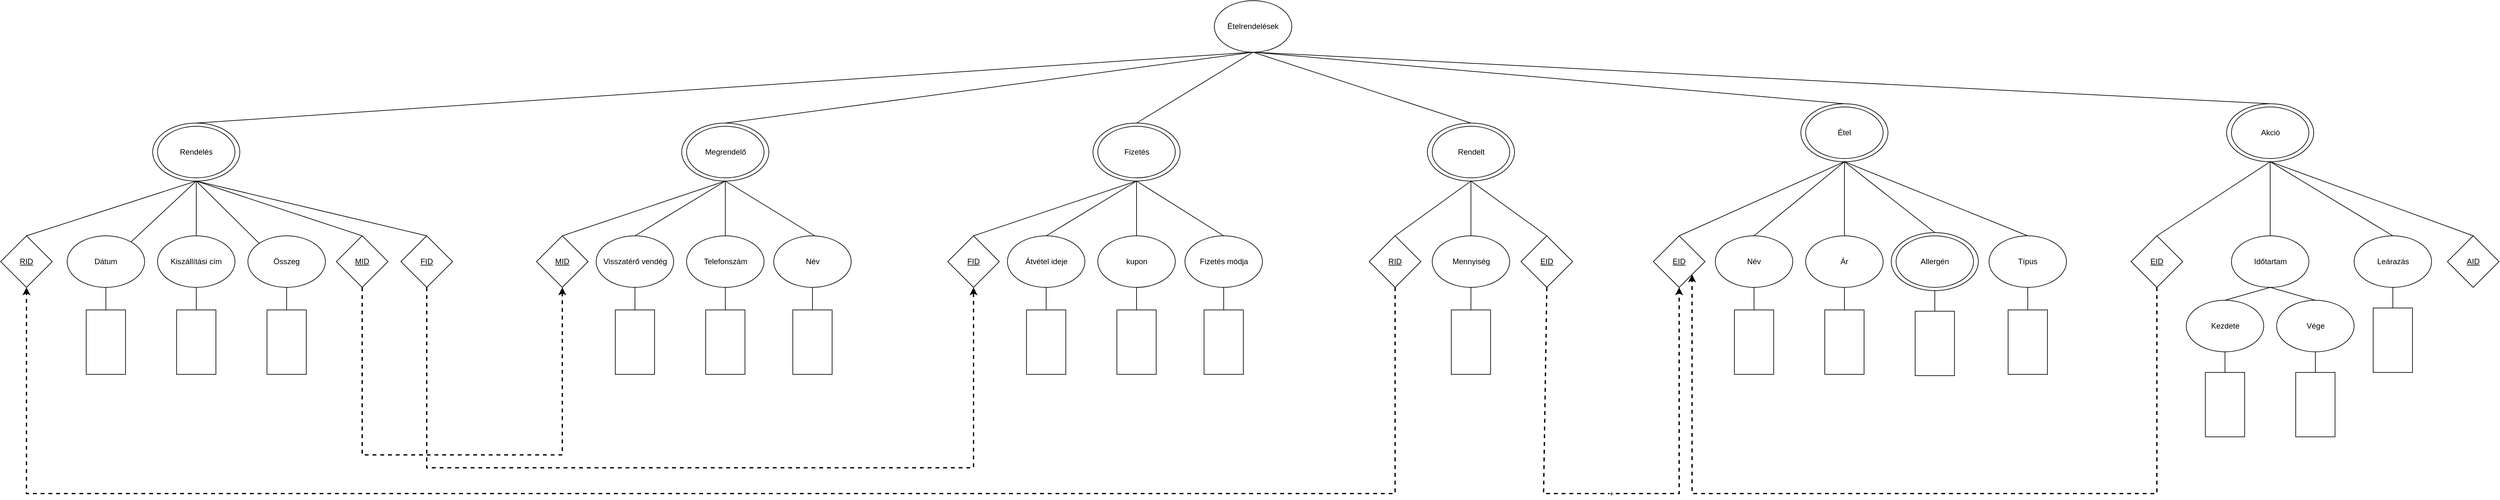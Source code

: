 <mxfile version="20.6.0" type="device"><diagram id="2_RLVBGcPwZFxn247dHp" name="1 oldal"><mxGraphModel dx="3027" dy="1338" grid="1" gridSize="10" guides="1" tooltips="1" connect="1" arrows="1" fold="1" page="1" pageScale="1" pageWidth="827" pageHeight="1169" math="0" shadow="0"><root><mxCell id="0"/><mxCell id="1" parent="0"/><mxCell id="N9Ak9gtg5sEQ_nluckgj-37" value="" style="ellipse;whiteSpace=wrap;html=1;" parent="1" vertex="1"><mxGeometry x="2288.5" y="430" width="135" height="90" as="geometry"/></mxCell><mxCell id="N9Ak9gtg5sEQ_nluckgj-6" value="Ételrendelések" style="ellipse;whiteSpace=wrap;html=1;" parent="1" vertex="1"><mxGeometry x="1240" y="70" width="120" height="80" as="geometry"/></mxCell><mxCell id="N9Ak9gtg5sEQ_nluckgj-12" value="" style="group" parent="1" vertex="1" connectable="0"><mxGeometry x="2148.5" y="230" width="135" height="90" as="geometry"/></mxCell><mxCell id="N9Ak9gtg5sEQ_nluckgj-7" value="" style="ellipse;whiteSpace=wrap;html=1;" parent="N9Ak9gtg5sEQ_nluckgj-12" vertex="1"><mxGeometry width="135" height="90" as="geometry"/></mxCell><mxCell id="N9Ak9gtg5sEQ_nluckgj-2" value="Étel" style="ellipse;whiteSpace=wrap;html=1;" parent="N9Ak9gtg5sEQ_nluckgj-12" vertex="1"><mxGeometry x="7.5" y="5" width="120" height="80" as="geometry"/></mxCell><mxCell id="N9Ak9gtg5sEQ_nluckgj-13" value="" style="group" parent="1" vertex="1" connectable="0"><mxGeometry x="-404.5" y="260" width="135" height="90" as="geometry"/></mxCell><mxCell id="N9Ak9gtg5sEQ_nluckgj-8" value="" style="ellipse;whiteSpace=wrap;html=1;" parent="N9Ak9gtg5sEQ_nluckgj-13" vertex="1"><mxGeometry width="135" height="90" as="geometry"/></mxCell><mxCell id="N9Ak9gtg5sEQ_nluckgj-1" value="Rendelés" style="ellipse;whiteSpace=wrap;html=1;" parent="N9Ak9gtg5sEQ_nluckgj-13" vertex="1"><mxGeometry x="7.5" y="5" width="120" height="80" as="geometry"/></mxCell><mxCell id="N9Ak9gtg5sEQ_nluckgj-14" value="" style="group" parent="1" vertex="1" connectable="0"><mxGeometry x="2808" y="230" width="135" height="90" as="geometry"/></mxCell><mxCell id="N9Ak9gtg5sEQ_nluckgj-9" value="" style="ellipse;whiteSpace=wrap;html=1;" parent="N9Ak9gtg5sEQ_nluckgj-14" vertex="1"><mxGeometry width="135" height="90" as="geometry"/></mxCell><mxCell id="N9Ak9gtg5sEQ_nluckgj-3" value="Akció" style="ellipse;whiteSpace=wrap;html=1;" parent="N9Ak9gtg5sEQ_nluckgj-14" vertex="1"><mxGeometry x="7.5" y="5" width="120" height="80" as="geometry"/></mxCell><mxCell id="N9Ak9gtg5sEQ_nluckgj-15" value="" style="group" parent="1" vertex="1" connectable="0"><mxGeometry x="1052" y="260" width="135" height="90" as="geometry"/></mxCell><mxCell id="N9Ak9gtg5sEQ_nluckgj-10" value="" style="ellipse;whiteSpace=wrap;html=1;" parent="N9Ak9gtg5sEQ_nluckgj-15" vertex="1"><mxGeometry width="135" height="90" as="geometry"/></mxCell><mxCell id="N9Ak9gtg5sEQ_nluckgj-4" value="Fizetés" style="ellipse;whiteSpace=wrap;html=1;" parent="N9Ak9gtg5sEQ_nluckgj-15" vertex="1"><mxGeometry x="7.5" y="5" width="120" height="80" as="geometry"/></mxCell><mxCell id="N9Ak9gtg5sEQ_nluckgj-16" value="" style="group" parent="1" vertex="1" connectable="0"><mxGeometry x="415" y="260" width="135" height="90" as="geometry"/></mxCell><mxCell id="N9Ak9gtg5sEQ_nluckgj-11" value="" style="ellipse;whiteSpace=wrap;html=1;" parent="N9Ak9gtg5sEQ_nluckgj-16" vertex="1"><mxGeometry width="135" height="90" as="geometry"/></mxCell><mxCell id="N9Ak9gtg5sEQ_nluckgj-5" value="Megrendelő" style="ellipse;whiteSpace=wrap;html=1;" parent="N9Ak9gtg5sEQ_nluckgj-16" vertex="1"><mxGeometry x="7.5" y="5" width="120" height="80" as="geometry"/></mxCell><mxCell id="N9Ak9gtg5sEQ_nluckgj-21" value="Dátum" style="ellipse;whiteSpace=wrap;html=1;" parent="1" vertex="1"><mxGeometry x="-537" y="435" width="120" height="80" as="geometry"/></mxCell><mxCell id="N9Ak9gtg5sEQ_nluckgj-22" value="Kiszállítási cím" style="ellipse;whiteSpace=wrap;html=1;" parent="1" vertex="1"><mxGeometry x="-397" y="435" width="120" height="80" as="geometry"/></mxCell><mxCell id="N9Ak9gtg5sEQ_nluckgj-23" value="Összeg" style="ellipse;whiteSpace=wrap;html=1;" parent="1" vertex="1"><mxGeometry x="-257" y="435" width="120" height="80" as="geometry"/></mxCell><mxCell id="N9Ak9gtg5sEQ_nluckgj-24" value="RID" style="rhombus;whiteSpace=wrap;html=1;fontStyle=4" parent="1" vertex="1"><mxGeometry x="-640" y="435" width="80" height="80" as="geometry"/></mxCell><mxCell id="N9Ak9gtg5sEQ_nluckgj-27" value="" style="group" parent="1" vertex="1" connectable="0"><mxGeometry x="1570" y="260" width="135" height="90" as="geometry"/></mxCell><mxCell id="N9Ak9gtg5sEQ_nluckgj-28" value="" style="ellipse;whiteSpace=wrap;html=1;" parent="N9Ak9gtg5sEQ_nluckgj-27" vertex="1"><mxGeometry width="135" height="90" as="geometry"/></mxCell><mxCell id="N9Ak9gtg5sEQ_nluckgj-29" value="Rendelt" style="ellipse;whiteSpace=wrap;html=1;" parent="N9Ak9gtg5sEQ_nluckgj-27" vertex="1"><mxGeometry x="7.5" y="5" width="120" height="80" as="geometry"/></mxCell><mxCell id="N9Ak9gtg5sEQ_nluckgj-30" value="RID" style="rhombus;whiteSpace=wrap;html=1;fontStyle=4" parent="1" vertex="1"><mxGeometry x="1480" y="435" width="80" height="80" as="geometry"/></mxCell><mxCell id="N9Ak9gtg5sEQ_nluckgj-31" value="EID" style="rhombus;whiteSpace=wrap;html=1;fontStyle=4" parent="1" vertex="1"><mxGeometry x="1715" y="435" width="80" height="80" as="geometry"/></mxCell><mxCell id="N9Ak9gtg5sEQ_nluckgj-32" value="Mennyiség" style="ellipse;whiteSpace=wrap;html=1;" parent="1" vertex="1"><mxGeometry x="1577.5" y="435" width="120" height="80" as="geometry"/></mxCell><mxCell id="N9Ak9gtg5sEQ_nluckgj-33" value="Név" style="ellipse;whiteSpace=wrap;html=1;" parent="1" vertex="1"><mxGeometry x="2016" y="435" width="120" height="80" as="geometry"/></mxCell><mxCell id="N9Ak9gtg5sEQ_nluckgj-34" value="Ár" style="ellipse;whiteSpace=wrap;html=1;" parent="1" vertex="1"><mxGeometry x="2156" y="435" width="120" height="80" as="geometry"/></mxCell><mxCell id="N9Ak9gtg5sEQ_nluckgj-35" value="Allergén" style="ellipse;whiteSpace=wrap;html=1;" parent="1" vertex="1"><mxGeometry x="2296" y="435" width="120" height="80" as="geometry"/></mxCell><mxCell id="N9Ak9gtg5sEQ_nluckgj-36" value="EID" style="rhombus;whiteSpace=wrap;html=1;fontStyle=4" parent="1" vertex="1"><mxGeometry x="1920" y="435" width="80" height="80" as="geometry"/></mxCell><mxCell id="N9Ak9gtg5sEQ_nluckgj-38" value="" style="endArrow=classic;html=1;rounded=0;exitX=0.5;exitY=1;exitDx=0;exitDy=0;entryX=0.5;entryY=1;entryDx=0;entryDy=0;dashed=1;strokeWidth=2;" parent="1" source="N9Ak9gtg5sEQ_nluckgj-30" target="N9Ak9gtg5sEQ_nluckgj-24" edge="1"><mxGeometry width="50" height="50" relative="1" as="geometry"><mxPoint x="240" y="645" as="sourcePoint"/><mxPoint x="80" y="815" as="targetPoint"/><Array as="points"><mxPoint x="1520" y="835"/><mxPoint x="-600" y="835"/></Array></mxGeometry></mxCell><mxCell id="N9Ak9gtg5sEQ_nluckgj-41" value="+" style="endArrow=classic;html=1;rounded=0;exitX=0.5;exitY=1;exitDx=0;exitDy=0;entryX=0.5;entryY=1;entryDx=0;entryDy=0;dashed=1;strokeWidth=2;" parent="1" source="N9Ak9gtg5sEQ_nluckgj-31" target="N9Ak9gtg5sEQ_nluckgj-36" edge="1"><mxGeometry width="50" height="50" relative="1" as="geometry"><mxPoint x="727" y="505" as="sourcePoint"/><mxPoint x="47" y="505" as="targetPoint"/><Array as="points"><mxPoint x="1750" y="835"/><mxPoint x="1960" y="835"/></Array></mxGeometry></mxCell><mxCell id="kS9TdQBOmP2n1467mr0W-1" value="MID" style="rhombus;whiteSpace=wrap;html=1;fontStyle=4" parent="1" vertex="1"><mxGeometry x="-120" y="435" width="80" height="80" as="geometry"/></mxCell><mxCell id="kS9TdQBOmP2n1467mr0W-2" value="" style="endArrow=classic;html=1;rounded=0;exitX=0.5;exitY=1;exitDx=0;exitDy=0;entryX=0.5;entryY=1;entryDx=0;entryDy=0;dashed=1;strokeWidth=2;" parent="1" source="kS9TdQBOmP2n1467mr0W-1" target="kS9TdQBOmP2n1467mr0W-3" edge="1"><mxGeometry width="50" height="50" relative="1" as="geometry"><mxPoint x="340" y="645" as="sourcePoint"/><mxPoint x="390" y="595" as="targetPoint"/><Array as="points"><mxPoint x="-80" y="775"/><mxPoint x="230" y="775"/></Array></mxGeometry></mxCell><mxCell id="kS9TdQBOmP2n1467mr0W-3" value="MID" style="rhombus;whiteSpace=wrap;html=1;fontStyle=4" parent="1" vertex="1"><mxGeometry x="190" y="435" width="80" height="80" as="geometry"/></mxCell><mxCell id="kS9TdQBOmP2n1467mr0W-4" value="Visszatérő vendég" style="ellipse;whiteSpace=wrap;html=1;" parent="1" vertex="1"><mxGeometry x="282.5" y="435" width="120" height="80" as="geometry"/></mxCell><mxCell id="kS9TdQBOmP2n1467mr0W-5" value="Telefonszám" style="ellipse;whiteSpace=wrap;html=1;" parent="1" vertex="1"><mxGeometry x="422.5" y="435" width="120" height="80" as="geometry"/></mxCell><mxCell id="kS9TdQBOmP2n1467mr0W-6" value="Név" style="ellipse;whiteSpace=wrap;html=1;" parent="1" vertex="1"><mxGeometry x="557.5" y="435" width="120" height="80" as="geometry"/></mxCell><mxCell id="kS9TdQBOmP2n1467mr0W-7" value="FID" style="rhombus;whiteSpace=wrap;html=1;fontStyle=4" parent="1" vertex="1"><mxGeometry x="827" y="435" width="80" height="80" as="geometry"/></mxCell><mxCell id="kS9TdQBOmP2n1467mr0W-8" value="Átvétel ideje" style="ellipse;whiteSpace=wrap;html=1;" parent="1" vertex="1"><mxGeometry x="919.5" y="435" width="120" height="80" as="geometry"/></mxCell><mxCell id="kS9TdQBOmP2n1467mr0W-9" value="kupon" style="ellipse;whiteSpace=wrap;html=1;" parent="1" vertex="1"><mxGeometry x="1059.5" y="435" width="120" height="80" as="geometry"/></mxCell><mxCell id="kS9TdQBOmP2n1467mr0W-10" value="Fizetés módja" style="ellipse;whiteSpace=wrap;html=1;" parent="1" vertex="1"><mxGeometry x="1194.5" y="435" width="120" height="80" as="geometry"/></mxCell><mxCell id="kS9TdQBOmP2n1467mr0W-11" value="FID" style="rhombus;whiteSpace=wrap;html=1;fontStyle=4" parent="1" vertex="1"><mxGeometry x="-20" y="435" width="80" height="80" as="geometry"/></mxCell><mxCell id="kS9TdQBOmP2n1467mr0W-14" value="" style="endArrow=classic;html=1;rounded=0;exitX=0.5;exitY=1;exitDx=0;exitDy=0;entryX=0.5;entryY=1;entryDx=0;entryDy=0;dashed=1;strokeWidth=2;" parent="1" source="kS9TdQBOmP2n1467mr0W-11" target="kS9TdQBOmP2n1467mr0W-7" edge="1"><mxGeometry width="50" height="50" relative="1" as="geometry"><mxPoint x="470" y="695" as="sourcePoint"/><mxPoint x="520" y="645" as="targetPoint"/><Array as="points"><mxPoint x="20" y="795"/><mxPoint x="867" y="795"/></Array></mxGeometry></mxCell><mxCell id="kS9TdQBOmP2n1467mr0W-15" value="Időtartam" style="ellipse;whiteSpace=wrap;html=1;" parent="1" vertex="1"><mxGeometry x="2815.5" y="435" width="120" height="80" as="geometry"/></mxCell><mxCell id="kS9TdQBOmP2n1467mr0W-16" value="Leárazás" style="ellipse;whiteSpace=wrap;html=1;" parent="1" vertex="1"><mxGeometry x="3005.5" y="435" width="120" height="80" as="geometry"/></mxCell><mxCell id="kS9TdQBOmP2n1467mr0W-17" value="AID" style="rhombus;whiteSpace=wrap;html=1;fontStyle=4" parent="1" vertex="1"><mxGeometry x="3150" y="435" width="80" height="80" as="geometry"/></mxCell><mxCell id="kS9TdQBOmP2n1467mr0W-19" value="Kezdete" style="ellipse;whiteSpace=wrap;html=1;" parent="1" vertex="1"><mxGeometry x="2745.5" y="535" width="120" height="80" as="geometry"/></mxCell><mxCell id="kS9TdQBOmP2n1467mr0W-20" value="Vége" style="ellipse;whiteSpace=wrap;html=1;" parent="1" vertex="1"><mxGeometry x="2885.5" y="535" width="120" height="80" as="geometry"/></mxCell><mxCell id="kS9TdQBOmP2n1467mr0W-22" value="EID" style="rhombus;whiteSpace=wrap;html=1;fontStyle=4" parent="1" vertex="1"><mxGeometry x="2660" y="435" width="80" height="80" as="geometry"/></mxCell><mxCell id="kS9TdQBOmP2n1467mr0W-23" value="" style="endArrow=classic;html=1;rounded=0;exitX=0.5;exitY=1;exitDx=0;exitDy=0;entryX=1;entryY=1;entryDx=0;entryDy=0;dashed=1;strokeWidth=2;" parent="1" source="kS9TdQBOmP2n1467mr0W-22" target="N9Ak9gtg5sEQ_nluckgj-36" edge="1"><mxGeometry width="50" height="50" relative="1" as="geometry"><mxPoint x="2750" y="615" as="sourcePoint"/><mxPoint x="2800" y="565" as="targetPoint"/><Array as="points"><mxPoint x="2700" y="835"/><mxPoint x="1980" y="835"/></Array></mxGeometry></mxCell><mxCell id="kS9TdQBOmP2n1467mr0W-24" value="" style="endArrow=none;html=1;rounded=0;entryX=0.5;entryY=0;entryDx=0;entryDy=0;exitX=0.5;exitY=1;exitDx=0;exitDy=0;" parent="1" source="N9Ak9gtg5sEQ_nluckgj-8" target="N9Ak9gtg5sEQ_nluckgj-24" edge="1"><mxGeometry width="50" height="50" relative="1" as="geometry"><mxPoint x="-440" y="320" as="sourcePoint"/><mxPoint x="520" y="510" as="targetPoint"/></mxGeometry></mxCell><mxCell id="kS9TdQBOmP2n1467mr0W-25" value="" style="endArrow=none;html=1;rounded=0;exitX=0.826;exitY=0.116;exitDx=0;exitDy=0;exitPerimeter=0;entryX=0.5;entryY=1;entryDx=0;entryDy=0;" parent="1" source="N9Ak9gtg5sEQ_nluckgj-21" target="N9Ak9gtg5sEQ_nluckgj-8" edge="1"><mxGeometry width="50" height="50" relative="1" as="geometry"><mxPoint x="-210" y="520" as="sourcePoint"/><mxPoint x="-160" y="470" as="targetPoint"/></mxGeometry></mxCell><mxCell id="kS9TdQBOmP2n1467mr0W-26" value="" style="endArrow=none;html=1;rounded=0;exitX=0.5;exitY=1;exitDx=0;exitDy=0;entryX=0.5;entryY=0;entryDx=0;entryDy=0;" parent="1" source="N9Ak9gtg5sEQ_nluckgj-8" target="N9Ak9gtg5sEQ_nluckgj-22" edge="1"><mxGeometry width="50" height="50" relative="1" as="geometry"><mxPoint x="-210" y="520" as="sourcePoint"/><mxPoint x="-160" y="470" as="targetPoint"/></mxGeometry></mxCell><mxCell id="kS9TdQBOmP2n1467mr0W-27" value="" style="endArrow=none;html=1;rounded=0;exitX=0.5;exitY=1;exitDx=0;exitDy=0;entryX=0;entryY=0;entryDx=0;entryDy=0;" parent="1" source="N9Ak9gtg5sEQ_nluckgj-8" target="N9Ak9gtg5sEQ_nluckgj-23" edge="1"><mxGeometry width="50" height="50" relative="1" as="geometry"><mxPoint x="-210" y="520" as="sourcePoint"/><mxPoint x="-240" y="390" as="targetPoint"/></mxGeometry></mxCell><mxCell id="kS9TdQBOmP2n1467mr0W-28" value="" style="endArrow=none;html=1;rounded=0;exitX=0.5;exitY=0;exitDx=0;exitDy=0;entryX=0.5;entryY=1;entryDx=0;entryDy=0;" parent="1" source="kS9TdQBOmP2n1467mr0W-1" target="N9Ak9gtg5sEQ_nluckgj-8" edge="1"><mxGeometry width="50" height="50" relative="1" as="geometry"><mxPoint x="-210" y="520" as="sourcePoint"/><mxPoint x="-160" y="470" as="targetPoint"/></mxGeometry></mxCell><mxCell id="kS9TdQBOmP2n1467mr0W-29" value="" style="endArrow=none;html=1;rounded=0;exitX=0.5;exitY=0;exitDx=0;exitDy=0;entryX=0.5;entryY=1;entryDx=0;entryDy=0;" parent="1" source="kS9TdQBOmP2n1467mr0W-11" target="N9Ak9gtg5sEQ_nluckgj-8" edge="1"><mxGeometry width="50" height="50" relative="1" as="geometry"><mxPoint x="-210" y="520" as="sourcePoint"/><mxPoint x="-340" y="350" as="targetPoint"/></mxGeometry></mxCell><mxCell id="kS9TdQBOmP2n1467mr0W-30" value="" style="endArrow=none;html=1;rounded=0;entryX=0.5;entryY=1;entryDx=0;entryDy=0;exitX=0.5;exitY=0;exitDx=0;exitDy=0;" parent="1" source="N9Ak9gtg5sEQ_nluckgj-8" target="N9Ak9gtg5sEQ_nluckgj-6" edge="1"><mxGeometry width="50" height="50" relative="1" as="geometry"><mxPoint x="700" y="450" as="sourcePoint"/><mxPoint x="750" y="400" as="targetPoint"/></mxGeometry></mxCell><mxCell id="kS9TdQBOmP2n1467mr0W-31" value="" style="endArrow=none;html=1;rounded=0;exitX=0.5;exitY=0;exitDx=0;exitDy=0;entryX=0.5;entryY=1;entryDx=0;entryDy=0;" parent="1" source="kS9TdQBOmP2n1467mr0W-3" target="N9Ak9gtg5sEQ_nluckgj-11" edge="1"><mxGeometry width="50" height="50" relative="1" as="geometry"><mxPoint x="670" y="500" as="sourcePoint"/><mxPoint x="720" y="450" as="targetPoint"/></mxGeometry></mxCell><mxCell id="kS9TdQBOmP2n1467mr0W-32" value="" style="endArrow=none;html=1;rounded=0;exitX=0.5;exitY=0;exitDx=0;exitDy=0;entryX=0.5;entryY=1;entryDx=0;entryDy=0;" parent="1" source="kS9TdQBOmP2n1467mr0W-4" target="N9Ak9gtg5sEQ_nluckgj-11" edge="1"><mxGeometry width="50" height="50" relative="1" as="geometry"><mxPoint x="670" y="500" as="sourcePoint"/><mxPoint x="480" y="390" as="targetPoint"/></mxGeometry></mxCell><mxCell id="kS9TdQBOmP2n1467mr0W-33" value="" style="endArrow=none;html=1;rounded=0;exitX=0.5;exitY=0;exitDx=0;exitDy=0;entryX=0.5;entryY=1;entryDx=0;entryDy=0;" parent="1" source="kS9TdQBOmP2n1467mr0W-5" target="N9Ak9gtg5sEQ_nluckgj-11" edge="1"><mxGeometry width="50" height="50" relative="1" as="geometry"><mxPoint x="670" y="500" as="sourcePoint"/><mxPoint x="720" y="450" as="targetPoint"/></mxGeometry></mxCell><mxCell id="kS9TdQBOmP2n1467mr0W-34" value="" style="endArrow=none;html=1;rounded=0;exitX=0.529;exitY=0;exitDx=0;exitDy=0;exitPerimeter=0;entryX=0.5;entryY=1;entryDx=0;entryDy=0;" parent="1" source="kS9TdQBOmP2n1467mr0W-6" target="N9Ak9gtg5sEQ_nluckgj-11" edge="1"><mxGeometry width="50" height="50" relative="1" as="geometry"><mxPoint x="670" y="500" as="sourcePoint"/><mxPoint x="720" y="450" as="targetPoint"/></mxGeometry></mxCell><mxCell id="kS9TdQBOmP2n1467mr0W-35" value="" style="rounded=0;whiteSpace=wrap;html=1;" parent="1" vertex="1"><mxGeometry x="-507.44" y="550" width="60.87" height="100" as="geometry"/></mxCell><mxCell id="kS9TdQBOmP2n1467mr0W-36" value="" style="rounded=0;whiteSpace=wrap;html=1;" parent="1" vertex="1"><mxGeometry x="-367.43" y="550" width="60.87" height="100" as="geometry"/></mxCell><mxCell id="kS9TdQBOmP2n1467mr0W-37" value="" style="endArrow=none;html=1;rounded=0;exitX=0.5;exitY=0;exitDx=0;exitDy=0;entryX=0.5;entryY=1;entryDx=0;entryDy=0;" parent="1" source="kS9TdQBOmP2n1467mr0W-35" target="N9Ak9gtg5sEQ_nluckgj-21" edge="1"><mxGeometry width="50" height="50" relative="1" as="geometry"><mxPoint x="-70" y="520" as="sourcePoint"/><mxPoint x="-20" y="470" as="targetPoint"/></mxGeometry></mxCell><mxCell id="kS9TdQBOmP2n1467mr0W-38" value="" style="endArrow=none;html=1;rounded=0;exitX=0.5;exitY=0;exitDx=0;exitDy=0;entryX=0.5;entryY=1;entryDx=0;entryDy=0;" parent="1" source="kS9TdQBOmP2n1467mr0W-36" target="N9Ak9gtg5sEQ_nluckgj-22" edge="1"><mxGeometry width="50" height="50" relative="1" as="geometry"><mxPoint x="-70" y="520" as="sourcePoint"/><mxPoint x="-20" y="470" as="targetPoint"/></mxGeometry></mxCell><mxCell id="kS9TdQBOmP2n1467mr0W-39" value="" style="rounded=0;whiteSpace=wrap;html=1;" parent="1" vertex="1"><mxGeometry x="-227.44" y="550" width="60.87" height="100" as="geometry"/></mxCell><mxCell id="kS9TdQBOmP2n1467mr0W-40" value="" style="endArrow=none;html=1;rounded=0;exitX=0.5;exitY=0;exitDx=0;exitDy=0;entryX=0.5;entryY=1;entryDx=0;entryDy=0;" parent="1" source="kS9TdQBOmP2n1467mr0W-39" target="N9Ak9gtg5sEQ_nluckgj-23" edge="1"><mxGeometry width="50" height="50" relative="1" as="geometry"><mxPoint x="210" y="520" as="sourcePoint"/><mxPoint x="-170" y="530" as="targetPoint"/></mxGeometry></mxCell><mxCell id="kS9TdQBOmP2n1467mr0W-42" value="" style="rounded=0;whiteSpace=wrap;html=1;" parent="1" vertex="1"><mxGeometry x="312.07" y="550" width="60.87" height="100" as="geometry"/></mxCell><mxCell id="kS9TdQBOmP2n1467mr0W-43" value="" style="rounded=0;whiteSpace=wrap;html=1;" parent="1" vertex="1"><mxGeometry x="452.08" y="550" width="60.87" height="100" as="geometry"/></mxCell><mxCell id="kS9TdQBOmP2n1467mr0W-44" value="" style="endArrow=none;html=1;rounded=0;exitX=0.5;exitY=0;exitDx=0;exitDy=0;entryX=0.5;entryY=1;entryDx=0;entryDy=0;" parent="1" source="kS9TdQBOmP2n1467mr0W-42" target="kS9TdQBOmP2n1467mr0W-4" edge="1"><mxGeometry width="50" height="50" relative="1" as="geometry"><mxPoint x="749.51" y="520" as="sourcePoint"/><mxPoint x="370" y="530" as="targetPoint"/></mxGeometry></mxCell><mxCell id="kS9TdQBOmP2n1467mr0W-45" value="" style="endArrow=none;html=1;rounded=0;exitX=0.5;exitY=0;exitDx=0;exitDy=0;entryX=0.5;entryY=1;entryDx=0;entryDy=0;" parent="1" source="kS9TdQBOmP2n1467mr0W-43" target="kS9TdQBOmP2n1467mr0W-5" edge="1"><mxGeometry width="50" height="50" relative="1" as="geometry"><mxPoint x="749.51" y="520" as="sourcePoint"/><mxPoint x="500" y="520" as="targetPoint"/></mxGeometry></mxCell><mxCell id="kS9TdQBOmP2n1467mr0W-46" value="" style="rounded=0;whiteSpace=wrap;html=1;" parent="1" vertex="1"><mxGeometry x="587.07" y="550" width="60.87" height="100" as="geometry"/></mxCell><mxCell id="kS9TdQBOmP2n1467mr0W-47" value="" style="endArrow=none;html=1;rounded=0;exitX=0.5;exitY=0;exitDx=0;exitDy=0;entryX=0.5;entryY=1;entryDx=0;entryDy=0;" parent="1" source="kS9TdQBOmP2n1467mr0W-46" target="kS9TdQBOmP2n1467mr0W-6" edge="1"><mxGeometry width="50" height="50" relative="1" as="geometry"><mxPoint x="1029.51" y="520" as="sourcePoint"/><mxPoint x="670" y="540" as="targetPoint"/></mxGeometry></mxCell><mxCell id="kS9TdQBOmP2n1467mr0W-48" value="" style="endArrow=none;html=1;rounded=0;entryX=0.5;entryY=0;entryDx=0;entryDy=0;exitX=0.5;exitY=1;exitDx=0;exitDy=0;" parent="1" source="N9Ak9gtg5sEQ_nluckgj-6" target="N9Ak9gtg5sEQ_nluckgj-11" edge="1"><mxGeometry width="50" height="50" relative="1" as="geometry"><mxPoint x="740" y="520" as="sourcePoint"/><mxPoint x="790" y="470" as="targetPoint"/></mxGeometry></mxCell><mxCell id="kS9TdQBOmP2n1467mr0W-49" value="" style="rounded=0;whiteSpace=wrap;html=1;" parent="1" vertex="1"><mxGeometry x="949.07" y="550" width="60.87" height="100" as="geometry"/></mxCell><mxCell id="kS9TdQBOmP2n1467mr0W-50" value="" style="rounded=0;whiteSpace=wrap;html=1;" parent="1" vertex="1"><mxGeometry x="1089.07" y="550" width="60.87" height="100" as="geometry"/></mxCell><mxCell id="kS9TdQBOmP2n1467mr0W-51" value="" style="endArrow=none;html=1;rounded=0;exitX=0.5;exitY=0;exitDx=0;exitDy=0;entryX=0.5;entryY=1;entryDx=0;entryDy=0;" parent="1" source="kS9TdQBOmP2n1467mr0W-49" target="kS9TdQBOmP2n1467mr0W-8" edge="1"><mxGeometry width="50" height="50" relative="1" as="geometry"><mxPoint x="1389.01" y="520" as="sourcePoint"/><mxPoint x="1010" y="520" as="targetPoint"/></mxGeometry></mxCell><mxCell id="kS9TdQBOmP2n1467mr0W-52" value="" style="endArrow=none;html=1;rounded=0;exitX=0.5;exitY=0;exitDx=0;exitDy=0;entryX=0.5;entryY=1;entryDx=0;entryDy=0;" parent="1" source="kS9TdQBOmP2n1467mr0W-50" target="kS9TdQBOmP2n1467mr0W-9" edge="1"><mxGeometry width="50" height="50" relative="1" as="geometry"><mxPoint x="1389.01" y="520" as="sourcePoint"/><mxPoint x="1160" y="520" as="targetPoint"/></mxGeometry></mxCell><mxCell id="kS9TdQBOmP2n1467mr0W-53" value="" style="rounded=0;whiteSpace=wrap;html=1;" parent="1" vertex="1"><mxGeometry x="1224.07" y="550" width="60.87" height="100" as="geometry"/></mxCell><mxCell id="kS9TdQBOmP2n1467mr0W-54" value="" style="endArrow=none;html=1;rounded=0;exitX=0.5;exitY=0;exitDx=0;exitDy=0;entryX=0.5;entryY=1;entryDx=0;entryDy=0;" parent="1" source="kS9TdQBOmP2n1467mr0W-53" target="kS9TdQBOmP2n1467mr0W-10" edge="1"><mxGeometry width="50" height="50" relative="1" as="geometry"><mxPoint x="1669.01" y="520" as="sourcePoint"/><mxPoint x="1310" y="530" as="targetPoint"/></mxGeometry></mxCell><mxCell id="kS9TdQBOmP2n1467mr0W-56" value="" style="endArrow=none;html=1;rounded=0;exitX=0.5;exitY=0;exitDx=0;exitDy=0;entryX=0.5;entryY=1;entryDx=0;entryDy=0;" parent="1" source="kS9TdQBOmP2n1467mr0W-7" target="N9Ak9gtg5sEQ_nluckgj-10" edge="1"><mxGeometry width="50" height="50" relative="1" as="geometry"><mxPoint x="770" y="520" as="sourcePoint"/><mxPoint x="1150" y="370" as="targetPoint"/></mxGeometry></mxCell><mxCell id="kS9TdQBOmP2n1467mr0W-57" value="" style="endArrow=none;html=1;rounded=0;exitX=0.5;exitY=0;exitDx=0;exitDy=0;entryX=0.5;entryY=1;entryDx=0;entryDy=0;" parent="1" source="kS9TdQBOmP2n1467mr0W-8" target="N9Ak9gtg5sEQ_nluckgj-10" edge="1"><mxGeometry width="50" height="50" relative="1" as="geometry"><mxPoint x="1100" y="520" as="sourcePoint"/><mxPoint x="1140" y="360" as="targetPoint"/></mxGeometry></mxCell><mxCell id="kS9TdQBOmP2n1467mr0W-58" value="" style="endArrow=none;html=1;rounded=0;exitX=0.5;exitY=0;exitDx=0;exitDy=0;entryX=0.5;entryY=1;entryDx=0;entryDy=0;" parent="1" source="kS9TdQBOmP2n1467mr0W-9" target="N9Ak9gtg5sEQ_nluckgj-10" edge="1"><mxGeometry width="50" height="50" relative="1" as="geometry"><mxPoint x="1100" y="520" as="sourcePoint"/><mxPoint x="1160" y="370" as="targetPoint"/></mxGeometry></mxCell><mxCell id="kS9TdQBOmP2n1467mr0W-59" value="" style="endArrow=none;html=1;rounded=0;exitX=0.5;exitY=0;exitDx=0;exitDy=0;entryX=0.5;entryY=1;entryDx=0;entryDy=0;" parent="1" source="kS9TdQBOmP2n1467mr0W-10" target="N9Ak9gtg5sEQ_nluckgj-10" edge="1"><mxGeometry width="50" height="50" relative="1" as="geometry"><mxPoint x="1100" y="520" as="sourcePoint"/><mxPoint x="1200" y="360" as="targetPoint"/></mxGeometry></mxCell><mxCell id="kS9TdQBOmP2n1467mr0W-60" value="" style="rounded=0;whiteSpace=wrap;html=1;" parent="1" vertex="1"><mxGeometry x="1607.07" y="550" width="60.87" height="100" as="geometry"/></mxCell><mxCell id="kS9TdQBOmP2n1467mr0W-61" value="" style="endArrow=none;html=1;rounded=0;exitX=0.5;exitY=0;exitDx=0;exitDy=0;entryX=0.5;entryY=1;entryDx=0;entryDy=0;" parent="1" source="kS9TdQBOmP2n1467mr0W-60" target="N9Ak9gtg5sEQ_nluckgj-32" edge="1"><mxGeometry width="50" height="50" relative="1" as="geometry"><mxPoint x="2052.01" y="520" as="sourcePoint"/><mxPoint x="1667.5" y="530" as="targetPoint"/></mxGeometry></mxCell><mxCell id="kS9TdQBOmP2n1467mr0W-63" value="" style="endArrow=none;html=1;rounded=0;exitX=0.5;exitY=0;exitDx=0;exitDy=0;entryX=0.5;entryY=1;entryDx=0;entryDy=0;" parent="1" source="N9Ak9gtg5sEQ_nluckgj-32" target="N9Ak9gtg5sEQ_nluckgj-28" edge="1"><mxGeometry width="50" height="50" relative="1" as="geometry"><mxPoint x="1470" y="480" as="sourcePoint"/><mxPoint x="1520" y="430" as="targetPoint"/></mxGeometry></mxCell><mxCell id="kS9TdQBOmP2n1467mr0W-64" value="" style="endArrow=none;html=1;rounded=0;exitX=0.5;exitY=0;exitDx=0;exitDy=0;entryX=0.5;entryY=1;entryDx=0;entryDy=0;" parent="1" source="N9Ak9gtg5sEQ_nluckgj-31" target="N9Ak9gtg5sEQ_nluckgj-28" edge="1"><mxGeometry width="50" height="50" relative="1" as="geometry"><mxPoint x="1470" y="480" as="sourcePoint"/><mxPoint x="1520" y="430" as="targetPoint"/></mxGeometry></mxCell><mxCell id="kS9TdQBOmP2n1467mr0W-65" value="" style="endArrow=none;html=1;rounded=0;entryX=0.5;entryY=1;entryDx=0;entryDy=0;exitX=0.5;exitY=0;exitDx=0;exitDy=0;" parent="1" source="N9Ak9gtg5sEQ_nluckgj-30" target="N9Ak9gtg5sEQ_nluckgj-28" edge="1"><mxGeometry width="50" height="50" relative="1" as="geometry"><mxPoint x="1470" y="480" as="sourcePoint"/><mxPoint x="1520" y="430" as="targetPoint"/></mxGeometry></mxCell><mxCell id="kS9TdQBOmP2n1467mr0W-66" value="" style="endArrow=none;html=1;rounded=0;exitX=0.5;exitY=0;exitDx=0;exitDy=0;entryX=0.5;entryY=1;entryDx=0;entryDy=0;" parent="1" source="N9Ak9gtg5sEQ_nluckgj-28" target="N9Ak9gtg5sEQ_nluckgj-6" edge="1"><mxGeometry width="50" height="50" relative="1" as="geometry"><mxPoint x="1470" y="480" as="sourcePoint"/><mxPoint x="1320" y="180" as="targetPoint"/></mxGeometry></mxCell><mxCell id="kS9TdQBOmP2n1467mr0W-67" value="" style="rounded=0;whiteSpace=wrap;html=1;" parent="1" vertex="1"><mxGeometry x="2045.57" y="550" width="60.87" height="100" as="geometry"/></mxCell><mxCell id="kS9TdQBOmP2n1467mr0W-68" value="" style="endArrow=none;html=1;rounded=0;exitX=0.5;exitY=0;exitDx=0;exitDy=0;entryX=0.5;entryY=1;entryDx=0;entryDy=0;" parent="1" source="kS9TdQBOmP2n1467mr0W-67" target="N9Ak9gtg5sEQ_nluckgj-33" edge="1"><mxGeometry width="50" height="50" relative="1" as="geometry"><mxPoint x="2490.51" y="520" as="sourcePoint"/><mxPoint x="2076" y="520" as="targetPoint"/></mxGeometry></mxCell><mxCell id="kS9TdQBOmP2n1467mr0W-69" value="" style="rounded=0;whiteSpace=wrap;html=1;" parent="1" vertex="1"><mxGeometry x="2185.57" y="550" width="60.87" height="100" as="geometry"/></mxCell><mxCell id="kS9TdQBOmP2n1467mr0W-70" value="" style="endArrow=none;html=1;rounded=0;exitX=0.5;exitY=0;exitDx=0;exitDy=0;entryX=0.5;entryY=1;entryDx=0;entryDy=0;" parent="1" source="kS9TdQBOmP2n1467mr0W-69" target="N9Ak9gtg5sEQ_nluckgj-34" edge="1"><mxGeometry width="50" height="50" relative="1" as="geometry"><mxPoint x="2630.51" y="520" as="sourcePoint"/><mxPoint x="2240" y="520" as="targetPoint"/></mxGeometry></mxCell><mxCell id="kS9TdQBOmP2n1467mr0W-71" value="" style="rounded=0;whiteSpace=wrap;html=1;" parent="1" vertex="1"><mxGeometry x="2325.57" y="552" width="60.87" height="100" as="geometry"/></mxCell><mxCell id="kS9TdQBOmP2n1467mr0W-72" value="" style="endArrow=none;html=1;rounded=0;exitX=0.5;exitY=0;exitDx=0;exitDy=0;entryX=0.5;entryY=1;entryDx=0;entryDy=0;" parent="1" source="kS9TdQBOmP2n1467mr0W-71" target="N9Ak9gtg5sEQ_nluckgj-37" edge="1"><mxGeometry width="50" height="50" relative="1" as="geometry"><mxPoint x="2770.51" y="522" as="sourcePoint"/><mxPoint x="2356" y="517" as="targetPoint"/></mxGeometry></mxCell><mxCell id="kS9TdQBOmP2n1467mr0W-73" value="" style="endArrow=none;html=1;rounded=0;exitX=0.5;exitY=0;exitDx=0;exitDy=0;entryX=0.5;entryY=1;entryDx=0;entryDy=0;" parent="1" source="N9Ak9gtg5sEQ_nluckgj-36" target="N9Ak9gtg5sEQ_nluckgj-7" edge="1"><mxGeometry width="50" height="50" relative="1" as="geometry"><mxPoint x="2150" y="430" as="sourcePoint"/><mxPoint x="2200" y="380" as="targetPoint"/></mxGeometry></mxCell><mxCell id="kS9TdQBOmP2n1467mr0W-74" value="" style="endArrow=none;html=1;rounded=0;exitX=0.5;exitY=0;exitDx=0;exitDy=0;entryX=0.5;entryY=1;entryDx=0;entryDy=0;" parent="1" source="N9Ak9gtg5sEQ_nluckgj-33" target="N9Ak9gtg5sEQ_nluckgj-7" edge="1"><mxGeometry width="50" height="50" relative="1" as="geometry"><mxPoint x="2150" y="430" as="sourcePoint"/><mxPoint x="2200" y="380" as="targetPoint"/></mxGeometry></mxCell><mxCell id="kS9TdQBOmP2n1467mr0W-75" value="" style="endArrow=none;html=1;rounded=0;entryX=0.5;entryY=0;entryDx=0;entryDy=0;exitX=0.5;exitY=1;exitDx=0;exitDy=0;" parent="1" source="N9Ak9gtg5sEQ_nluckgj-7" target="N9Ak9gtg5sEQ_nluckgj-37" edge="1"><mxGeometry width="50" height="50" relative="1" as="geometry"><mxPoint x="2150" y="430" as="sourcePoint"/><mxPoint x="2200" y="380" as="targetPoint"/></mxGeometry></mxCell><mxCell id="kS9TdQBOmP2n1467mr0W-76" value="" style="endArrow=none;html=1;rounded=0;entryX=0.5;entryY=1;entryDx=0;entryDy=0;exitX=0.5;exitY=0;exitDx=0;exitDy=0;" parent="1" source="N9Ak9gtg5sEQ_nluckgj-34" target="N9Ak9gtg5sEQ_nluckgj-7" edge="1"><mxGeometry width="50" height="50" relative="1" as="geometry"><mxPoint x="2150" y="430" as="sourcePoint"/><mxPoint x="2200" y="380" as="targetPoint"/></mxGeometry></mxCell><mxCell id="kS9TdQBOmP2n1467mr0W-77" value="" style="endArrow=none;html=1;rounded=0;entryX=0.5;entryY=0;entryDx=0;entryDy=0;exitX=0.5;exitY=1;exitDx=0;exitDy=0;" parent="1" source="N9Ak9gtg5sEQ_nluckgj-6" target="N9Ak9gtg5sEQ_nluckgj-7" edge="1"><mxGeometry width="50" height="50" relative="1" as="geometry"><mxPoint x="2560" y="430" as="sourcePoint"/><mxPoint x="2610" y="380" as="targetPoint"/></mxGeometry></mxCell><mxCell id="kS9TdQBOmP2n1467mr0W-78" value="" style="endArrow=none;html=1;rounded=0;exitX=0.5;exitY=0;exitDx=0;exitDy=0;entryX=0.5;entryY=1;entryDx=0;entryDy=0;" parent="1" source="kS9TdQBOmP2n1467mr0W-22" target="N9Ak9gtg5sEQ_nluckgj-9" edge="1"><mxGeometry width="50" height="50" relative="1" as="geometry"><mxPoint x="2600" y="430" as="sourcePoint"/><mxPoint x="2650" y="380" as="targetPoint"/></mxGeometry></mxCell><mxCell id="kS9TdQBOmP2n1467mr0W-79" value="" style="endArrow=none;html=1;rounded=0;exitX=0.5;exitY=0;exitDx=0;exitDy=0;entryX=0.5;entryY=1;entryDx=0;entryDy=0;" parent="1" source="kS9TdQBOmP2n1467mr0W-15" target="N9Ak9gtg5sEQ_nluckgj-9" edge="1"><mxGeometry width="50" height="50" relative="1" as="geometry"><mxPoint x="2600" y="430" as="sourcePoint"/><mxPoint x="2650" y="380" as="targetPoint"/></mxGeometry></mxCell><mxCell id="kS9TdQBOmP2n1467mr0W-80" value="" style="endArrow=none;html=1;rounded=0;exitX=0.5;exitY=0;exitDx=0;exitDy=0;entryX=0.5;entryY=1;entryDx=0;entryDy=0;" parent="1" source="kS9TdQBOmP2n1467mr0W-16" target="N9Ak9gtg5sEQ_nluckgj-9" edge="1"><mxGeometry width="50" height="50" relative="1" as="geometry"><mxPoint x="2600" y="430" as="sourcePoint"/><mxPoint x="2880" y="320" as="targetPoint"/></mxGeometry></mxCell><mxCell id="kS9TdQBOmP2n1467mr0W-81" value="" style="endArrow=none;html=1;rounded=0;entryX=0.5;entryY=0;entryDx=0;entryDy=0;exitX=0.5;exitY=1;exitDx=0;exitDy=0;" parent="1" source="N9Ak9gtg5sEQ_nluckgj-9" target="kS9TdQBOmP2n1467mr0W-17" edge="1"><mxGeometry width="50" height="50" relative="1" as="geometry"><mxPoint x="2880" y="320" as="sourcePoint"/><mxPoint x="2930" y="380" as="targetPoint"/></mxGeometry></mxCell><mxCell id="kS9TdQBOmP2n1467mr0W-82" value="" style="endArrow=none;html=1;rounded=0;entryX=0.5;entryY=1;entryDx=0;entryDy=0;exitX=0.5;exitY=0;exitDx=0;exitDy=0;" parent="1" source="kS9TdQBOmP2n1467mr0W-20" target="kS9TdQBOmP2n1467mr0W-15" edge="1"><mxGeometry width="50" height="50" relative="1" as="geometry"><mxPoint x="2880" y="440" as="sourcePoint"/><mxPoint x="2930" y="390" as="targetPoint"/></mxGeometry></mxCell><mxCell id="kS9TdQBOmP2n1467mr0W-83" value="" style="endArrow=none;html=1;rounded=0;entryX=0.5;entryY=1;entryDx=0;entryDy=0;exitX=0.5;exitY=0;exitDx=0;exitDy=0;" parent="1" source="kS9TdQBOmP2n1467mr0W-19" target="kS9TdQBOmP2n1467mr0W-15" edge="1"><mxGeometry width="50" height="50" relative="1" as="geometry"><mxPoint x="2880" y="440" as="sourcePoint"/><mxPoint x="2930" y="390" as="targetPoint"/></mxGeometry></mxCell><mxCell id="kS9TdQBOmP2n1467mr0W-84" value="" style="rounded=0;whiteSpace=wrap;html=1;" parent="1" vertex="1"><mxGeometry x="3035.07" y="547" width="60.87" height="100" as="geometry"/></mxCell><mxCell id="kS9TdQBOmP2n1467mr0W-85" value="" style="endArrow=none;html=1;rounded=0;exitX=0.5;exitY=0;exitDx=0;exitDy=0;entryX=0.5;entryY=1;entryDx=0;entryDy=0;" parent="1" source="kS9TdQBOmP2n1467mr0W-84" target="kS9TdQBOmP2n1467mr0W-16" edge="1"><mxGeometry width="50" height="50" relative="1" as="geometry"><mxPoint x="3480.01" y="517" as="sourcePoint"/><mxPoint x="3090" y="520" as="targetPoint"/></mxGeometry></mxCell><mxCell id="kS9TdQBOmP2n1467mr0W-86" value="" style="rounded=0;whiteSpace=wrap;html=1;" parent="1" vertex="1"><mxGeometry x="2775.07" y="647" width="60.87" height="100" as="geometry"/></mxCell><mxCell id="kS9TdQBOmP2n1467mr0W-87" value="" style="endArrow=none;html=1;rounded=0;exitX=0.5;exitY=0;exitDx=0;exitDy=0;entryX=0.5;entryY=1;entryDx=0;entryDy=0;" parent="1" source="kS9TdQBOmP2n1467mr0W-86" target="kS9TdQBOmP2n1467mr0W-19" edge="1"><mxGeometry width="50" height="50" relative="1" as="geometry"><mxPoint x="3220.01" y="617" as="sourcePoint"/><mxPoint x="2806" y="620" as="targetPoint"/></mxGeometry></mxCell><mxCell id="kS9TdQBOmP2n1467mr0W-88" value="" style="rounded=0;whiteSpace=wrap;html=1;" parent="1" vertex="1"><mxGeometry x="2915.07" y="647" width="60.87" height="100" as="geometry"/></mxCell><mxCell id="kS9TdQBOmP2n1467mr0W-89" value="" style="endArrow=none;html=1;rounded=0;exitX=0.5;exitY=0;exitDx=0;exitDy=0;entryX=0.5;entryY=1;entryDx=0;entryDy=0;" parent="1" source="kS9TdQBOmP2n1467mr0W-88" target="kS9TdQBOmP2n1467mr0W-20" edge="1"><mxGeometry width="50" height="50" relative="1" as="geometry"><mxPoint x="3360.01" y="617" as="sourcePoint"/><mxPoint x="2960" y="620" as="targetPoint"/></mxGeometry></mxCell><mxCell id="kS9TdQBOmP2n1467mr0W-90" value="" style="endArrow=none;html=1;rounded=0;entryX=0.5;entryY=0;entryDx=0;entryDy=0;exitX=0.5;exitY=1;exitDx=0;exitDy=0;" parent="1" source="N9Ak9gtg5sEQ_nluckgj-6" target="N9Ak9gtg5sEQ_nluckgj-9" edge="1"><mxGeometry width="50" height="50" relative="1" as="geometry"><mxPoint x="1390" y="140" as="sourcePoint"/><mxPoint x="2450" y="320" as="targetPoint"/></mxGeometry></mxCell><mxCell id="kS9TdQBOmP2n1467mr0W-91" value="" style="endArrow=none;html=1;rounded=0;exitX=0.5;exitY=0;exitDx=0;exitDy=0;entryX=0.5;entryY=1;entryDx=0;entryDy=0;" parent="1" source="N9Ak9gtg5sEQ_nluckgj-10" target="N9Ak9gtg5sEQ_nluckgj-6" edge="1"><mxGeometry width="50" height="50" relative="1" as="geometry"><mxPoint x="1370" y="290" as="sourcePoint"/><mxPoint x="1310" y="180" as="targetPoint"/></mxGeometry></mxCell><mxCell id="DZZVS7oJCkkioroBxxx6-7" value="Típus" style="ellipse;whiteSpace=wrap;html=1;" parent="1" vertex="1"><mxGeometry x="2440" y="435" width="120" height="80" as="geometry"/></mxCell><mxCell id="DZZVS7oJCkkioroBxxx6-8" value="" style="rounded=0;whiteSpace=wrap;html=1;" parent="1" vertex="1"><mxGeometry x="2469.57" y="550" width="60.87" height="100" as="geometry"/></mxCell><mxCell id="DZZVS7oJCkkioroBxxx6-9" value="" style="endArrow=none;html=1;rounded=0;exitX=0.5;exitY=0;exitDx=0;exitDy=0;entryX=0.5;entryY=1;entryDx=0;entryDy=0;" parent="1" source="DZZVS7oJCkkioroBxxx6-8" target="DZZVS7oJCkkioroBxxx6-7" edge="1"><mxGeometry width="50" height="50" relative="1" as="geometry"><mxPoint x="2914.51" y="520" as="sourcePoint"/><mxPoint x="2524" y="520" as="targetPoint"/></mxGeometry></mxCell><mxCell id="DZZVS7oJCkkioroBxxx6-10" value="" style="endArrow=none;html=1;rounded=0;entryX=0.5;entryY=0;entryDx=0;entryDy=0;exitX=0.5;exitY=1;exitDx=0;exitDy=0;" parent="1" source="N9Ak9gtg5sEQ_nluckgj-7" target="DZZVS7oJCkkioroBxxx6-7" edge="1"><mxGeometry width="50" height="50" relative="1" as="geometry"><mxPoint x="2210" y="640" as="sourcePoint"/><mxPoint x="2260" y="590" as="targetPoint"/></mxGeometry></mxCell></root></mxGraphModel></diagram></mxfile>